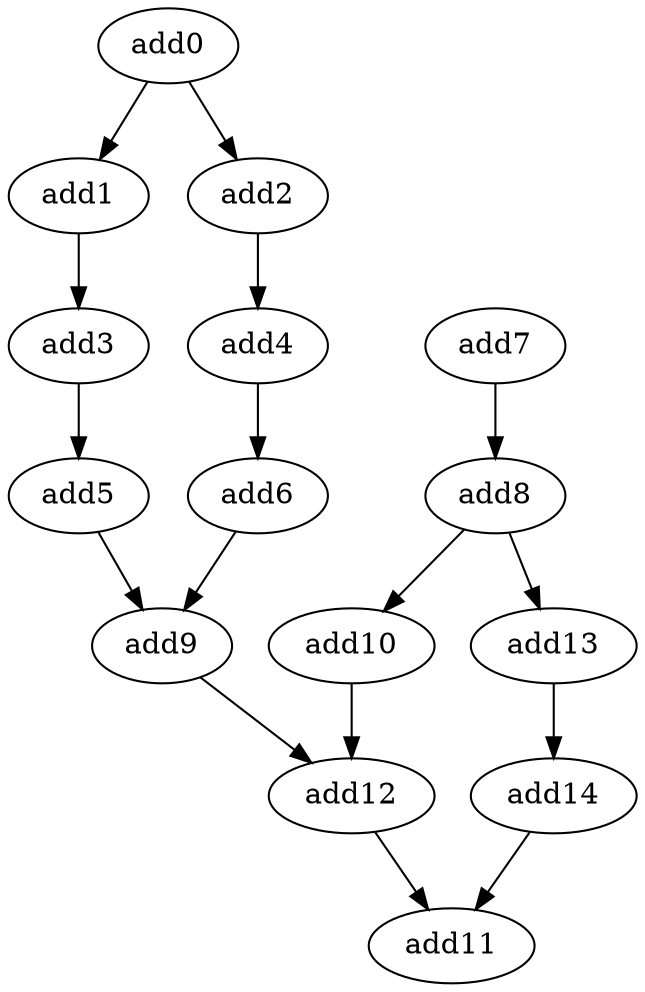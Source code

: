 digraph "G" {
add0 [opcode=add];
add1 [opcode=add];
add2 [opcode=add];
add3 [opcode=add];
add4 [opcode=add];
add5 [opcode=add];
add6 [opcode=add];
add9 [opcode=add];
add7 [opcode=add];
add8 [opcode=add];
add10 [opcode=add];
add11 [opcode=add];
add12 [opcode=add];
add13 [opcode=add];
add14 [opcode=add];
add0 -> add1  [key=0];
add0 -> add2  [key=0];
add1 -> add3  [key=0];
add2 -> add4  [key=0];
add3 -> add5  [key=0];
add4 -> add6  [key=0];
add5 -> add9  [key=0];
add6 -> add9  [key=0];
add9 -> add12  [key=0];
add7 -> add8  [key=0];
add8 -> add10  [key=0];
add8 -> add13  [key=0];
add10 -> add12  [key=0];
add12 -> add11  [key=0];
add13 -> add14  [key=0];
add14 -> add11  [key=0];
}
